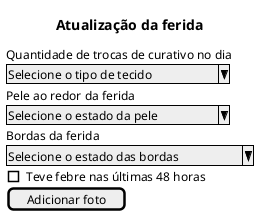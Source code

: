 @startsalt
{
  title Atualização da ferida
  Quantidade de trocas de curativo no dia
  ^Selecione o tipo de tecido^
  Pele ao redor da ferida
  ^Selecione o estado da pele^
  Bordas da ferida
  ^Selecione o estado das bordas^
  [ ] Teve febre nas últimas 48 horas
  [Adicionar foto]
}
@endsalt
